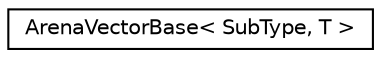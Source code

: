 digraph "Graphical Class Hierarchy"
{
  edge [fontname="Helvetica",fontsize="10",labelfontname="Helvetica",labelfontsize="10"];
  node [fontname="Helvetica",fontsize="10",shape=record];
  rankdir="LR";
  Node0 [label="ArenaVectorBase\< SubType, T \>",height=0.2,width=0.4,color="black", fillcolor="white", style="filled",URL="$class_arena_vector_base.html"];
}
